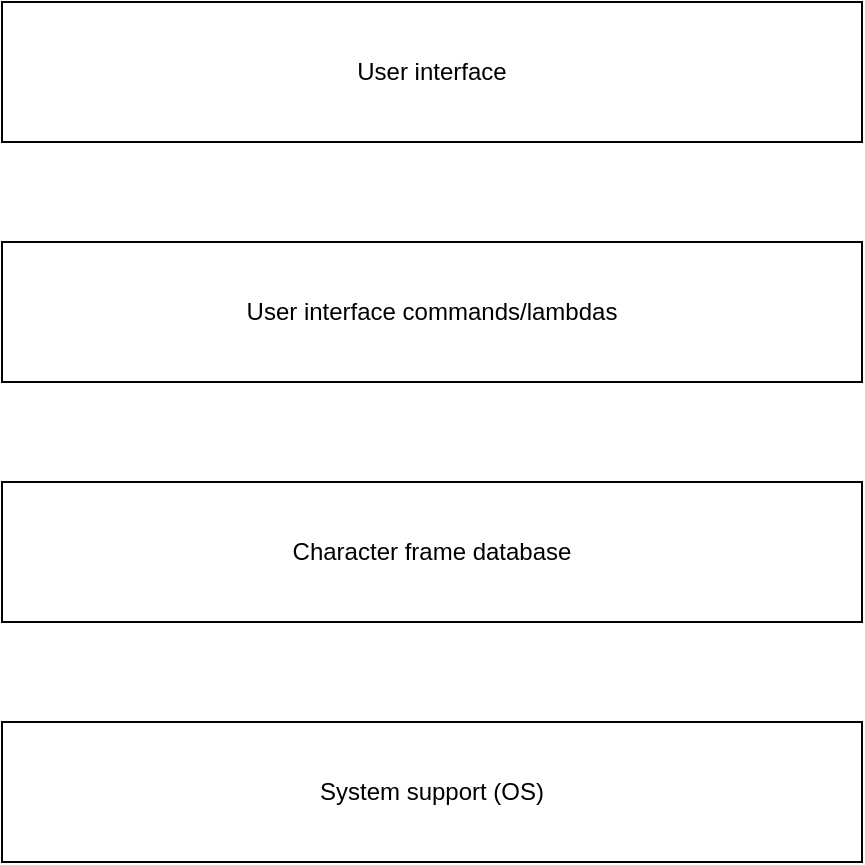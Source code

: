<mxfile version="14.4.4" type="github">
  <diagram id="RnbQh7GMF7V51kCzHjvy" name="Page-1">
    <mxGraphModel dx="2048" dy="1127" grid="1" gridSize="10" guides="1" tooltips="1" connect="1" arrows="1" fold="1" page="1" pageScale="1" pageWidth="850" pageHeight="1100" math="0" shadow="0">
      <root>
        <mxCell id="0" />
        <mxCell id="1" parent="0" />
        <mxCell id="r9z4ZJyq8KTvveEOfMBs-1" value="User interface" style="rounded=0;whiteSpace=wrap;html=1;" parent="1" vertex="1">
          <mxGeometry x="120" y="170" width="430" height="70" as="geometry" />
        </mxCell>
        <mxCell id="r9z4ZJyq8KTvveEOfMBs-2" value="User interface commands/lambdas" style="rounded=0;whiteSpace=wrap;html=1;" parent="1" vertex="1">
          <mxGeometry x="120" y="290" width="430" height="70" as="geometry" />
        </mxCell>
        <mxCell id="r9z4ZJyq8KTvveEOfMBs-4" value="Character frame database" style="rounded=0;whiteSpace=wrap;html=1;" parent="1" vertex="1">
          <mxGeometry x="120" y="410" width="430" height="70" as="geometry" />
        </mxCell>
        <mxCell id="r9z4ZJyq8KTvveEOfMBs-5" value="System support (OS)" style="rounded=0;whiteSpace=wrap;html=1;" parent="1" vertex="1">
          <mxGeometry x="120" y="530" width="430" height="70" as="geometry" />
        </mxCell>
      </root>
    </mxGraphModel>
  </diagram>
</mxfile>
